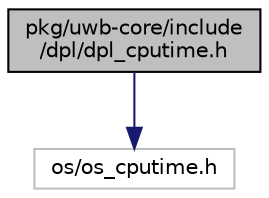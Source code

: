 digraph "pkg/uwb-core/include/dpl/dpl_cputime.h"
{
 // LATEX_PDF_SIZE
  edge [fontname="Helvetica",fontsize="10",labelfontname="Helvetica",labelfontsize="10"];
  node [fontname="Helvetica",fontsize="10",shape=record];
  Node1 [label="pkg/uwb-core/include\l/dpl/dpl_cputime.h",height=0.2,width=0.4,color="black", fillcolor="grey75", style="filled", fontcolor="black",tooltip="uwb-core DPL (Decawave Porting Layer) cputime abstraction"];
  Node1 -> Node2 [color="midnightblue",fontsize="10",style="solid",fontname="Helvetica"];
  Node2 [label="os/os_cputime.h",height=0.2,width=0.4,color="grey75", fillcolor="white", style="filled",tooltip=" "];
}
